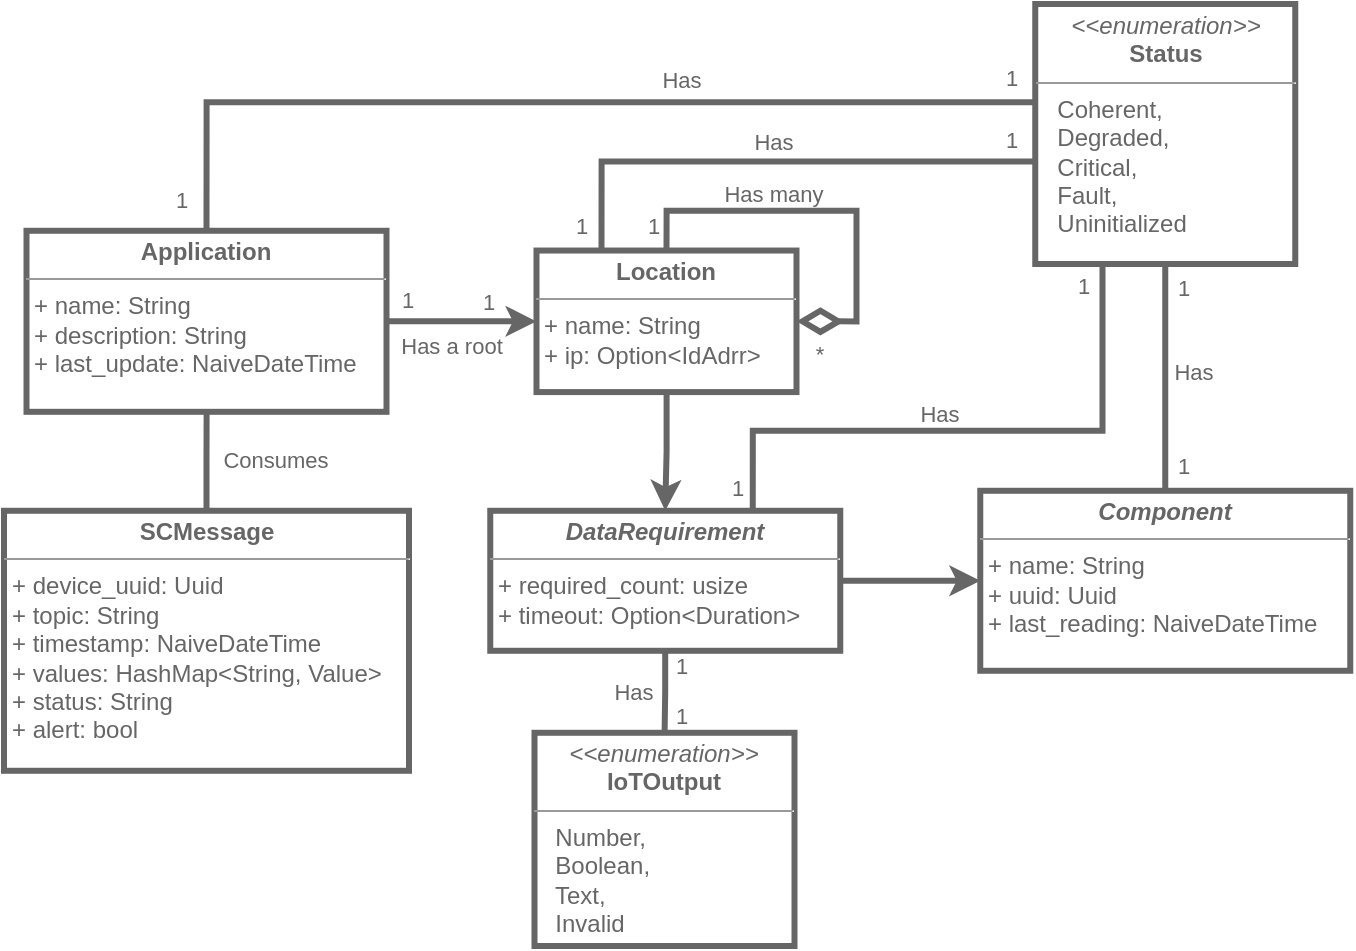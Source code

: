 <mxfile version="22.1.16" type="device">
  <diagram name="Page-1" id="UgkzKDdlbD2YLOSZ790F">
    <mxGraphModel dx="584" dy="907" grid="1" gridSize="10" guides="1" tooltips="1" connect="1" arrows="1" fold="1" page="1" pageScale="1" pageWidth="850" pageHeight="1100" math="0" shadow="0">
      <root>
        <mxCell id="0" />
        <mxCell id="1" parent="0" />
        <mxCell id="6oxuOz3wnvCVODKfcnTl-1" value="&lt;p style=&quot;margin:0px;margin-top:4px;text-align:center;&quot;&gt;&lt;font color=&quot;#666666&quot;&gt;&lt;b style=&quot;background-color: initial;&quot;&gt;&lt;i&gt;Component&lt;/i&gt;&lt;/b&gt;&lt;br&gt;&lt;/font&gt;&lt;/p&gt;&lt;hr size=&quot;1&quot;&gt;&lt;p style=&quot;margin:0px;margin-left:4px;&quot;&gt;&lt;span style=&quot;background-color: initial;&quot;&gt;&lt;font color=&quot;#666666&quot;&gt;+ name: String&lt;/font&gt;&lt;/span&gt;&lt;/p&gt;&lt;p style=&quot;margin:0px;margin-left:4px;&quot;&gt;&lt;span style=&quot;background-color: initial;&quot;&gt;&lt;font color=&quot;#666666&quot;&gt;+ uuid: Uuid&lt;/font&gt;&lt;/span&gt;&lt;/p&gt;&lt;p style=&quot;margin:0px;margin-left:4px;&quot;&gt;&lt;span style=&quot;background-color: initial;&quot;&gt;&lt;font color=&quot;#666666&quot;&gt;+ last_reading: NaiveDateTime&lt;/font&gt;&lt;/span&gt;&lt;/p&gt;" style="verticalAlign=top;align=left;overflow=fill;fontSize=12;fontFamily=Helvetica;html=1;whiteSpace=wrap;labelBackgroundColor=none;fillColor=#ffffff;strokeColor=#666666;fontColor=#333333;strokeWidth=3;" parent="1" vertex="1">
          <mxGeometry x="1423.13" y="263.39" width="185" height="90" as="geometry" />
        </mxCell>
        <mxCell id="ex1zAhzP3RsQWdwygTMw-9" style="edgeStyle=orthogonalEdgeStyle;shape=connector;rounded=1;orthogonalLoop=1;jettySize=auto;html=1;exitX=0.5;exitY=1;exitDx=0;exitDy=0;labelBackgroundColor=default;strokeColor=#666666;strokeWidth=3;align=center;verticalAlign=middle;fontFamily=Helvetica;fontSize=11;fontColor=default;endArrow=none;endFill=0;curved=0;" parent="1" source="k4MrNBwa_ON_j0a-5Z7k-2" target="6oxuOz3wnvCVODKfcnTl-1" edge="1">
          <mxGeometry relative="1" as="geometry" />
        </mxCell>
        <mxCell id="k4MrNBwa_ON_j0a-5Z7k-2" value="&lt;p style=&quot;margin:0px;margin-top:4px;text-align:center;&quot;&gt;&lt;font color=&quot;#666666&quot;&gt;&lt;i&gt;&amp;lt;&amp;lt;enumeration&amp;gt;&amp;gt;&lt;/i&gt;&lt;br&gt;&lt;b&gt;Status&lt;/b&gt;&lt;/font&gt;&lt;/p&gt;&lt;hr size=&quot;1&quot;&gt;&lt;p style=&quot;margin:0px;margin-left:4px;&quot;&gt;&lt;font color=&quot;#666666&quot;&gt;&amp;nbsp; Coherent,&lt;/font&gt;&lt;/p&gt;&lt;p style=&quot;margin:0px;margin-left:4px;&quot;&gt;&lt;font color=&quot;#666666&quot;&gt;&amp;nbsp; Degraded,&lt;/font&gt;&lt;/p&gt;&lt;p style=&quot;margin:0px;margin-left:4px;&quot;&gt;&lt;font color=&quot;#666666&quot;&gt;&amp;nbsp; Critical,&lt;/font&gt;&lt;/p&gt;&lt;p style=&quot;margin:0px;margin-left:4px;&quot;&gt;&lt;font color=&quot;#666666&quot;&gt;&amp;nbsp; Fault,&lt;/font&gt;&lt;/p&gt;&lt;p style=&quot;margin:0px;margin-left:4px;&quot;&gt;&lt;font color=&quot;#666666&quot;&gt;&amp;nbsp; Uninitialized&lt;/font&gt;&lt;/p&gt;" style="verticalAlign=top;align=left;overflow=fill;fontSize=12;fontFamily=Helvetica;html=1;whiteSpace=wrap;strokeColor=#666666;fontColor=#333333;fillColor=#ffffff;labelBackgroundColor=none;strokeWidth=3;" parent="1" vertex="1">
          <mxGeometry x="1450.63" y="20" width="130" height="130" as="geometry" />
        </mxCell>
        <mxCell id="ex1zAhzP3RsQWdwygTMw-6" style="edgeStyle=orthogonalEdgeStyle;shape=connector;rounded=0;orthogonalLoop=1;jettySize=auto;html=1;labelBackgroundColor=default;strokeColor=#666666;strokeWidth=3;align=center;verticalAlign=middle;fontFamily=Helvetica;fontSize=11;fontColor=default;endArrow=none;endFill=0;" parent="1" source="amVTd4cIFYr5nZaXsDXt-2" target="bPzTSkkldETOd2Aa_31L-2" edge="1">
          <mxGeometry relative="1" as="geometry" />
        </mxCell>
        <mxCell id="amVTd4cIFYr5nZaXsDXt-2" value="&lt;p style=&quot;margin:0px;margin-top:4px;text-align:center;&quot;&gt;&lt;font color=&quot;#666666&quot;&gt;&lt;b&gt;SCMessage&lt;/b&gt;&lt;/font&gt;&lt;/p&gt;&lt;hr size=&quot;1&quot;&gt;&lt;p style=&quot;margin:0px;margin-left:4px;&quot;&gt;&lt;font color=&quot;#666666&quot;&gt;+ device_uuid: Uuid&lt;/font&gt;&lt;/p&gt;&lt;p style=&quot;margin:0px;margin-left:4px;&quot;&gt;&lt;font color=&quot;#666666&quot;&gt;+ topic: String&lt;/font&gt;&lt;/p&gt;&lt;p style=&quot;margin:0px;margin-left:4px;&quot;&gt;&lt;font color=&quot;#666666&quot;&gt;+ timestamp: NaiveDateTime&lt;/font&gt;&lt;/p&gt;&lt;p style=&quot;margin:0px;margin-left:4px;&quot;&gt;&lt;font color=&quot;#666666&quot;&gt;+ values: HashMap&amp;lt;String, Value&amp;gt;&lt;/font&gt;&lt;/p&gt;&lt;p style=&quot;margin:0px;margin-left:4px;&quot;&gt;&lt;font color=&quot;#666666&quot;&gt;+ status: String&lt;/font&gt;&lt;/p&gt;&lt;p style=&quot;margin:0px;margin-left:4px;&quot;&gt;&lt;font color=&quot;#666666&quot;&gt;+ alert: bool&lt;/font&gt;&lt;/p&gt;" style="verticalAlign=top;align=left;overflow=fill;fontSize=12;fontFamily=Helvetica;html=1;whiteSpace=wrap;strokeColor=#666666;fontColor=#333333;fillColor=#ffffff;labelBackgroundColor=none;strokeWidth=3;" parent="1" vertex="1">
          <mxGeometry x="935" y="273.39" width="202.5" height="130" as="geometry" />
        </mxCell>
        <mxCell id="ex1zAhzP3RsQWdwygTMw-3" value="" style="edgeStyle=orthogonalEdgeStyle;shape=connector;rounded=0;orthogonalLoop=1;jettySize=auto;html=1;labelBackgroundColor=default;strokeColor=#666666;strokeWidth=3;align=center;verticalAlign=middle;fontFamily=Helvetica;fontSize=11;fontColor=default;endArrow=classic;endFill=1;" parent="1" source="bPzTSkkldETOd2Aa_31L-1" target="6oxuOz3wnvCVODKfcnTl-1" edge="1">
          <mxGeometry relative="1" as="geometry" />
        </mxCell>
        <mxCell id="ex1zAhzP3RsQWdwygTMw-5" style="edgeStyle=orthogonalEdgeStyle;shape=connector;rounded=0;orthogonalLoop=1;jettySize=auto;html=1;labelBackgroundColor=default;strokeColor=#666666;strokeWidth=3;align=center;verticalAlign=middle;fontFamily=Helvetica;fontSize=11;fontColor=default;endArrow=none;endFill=0;" parent="1" source="bPzTSkkldETOd2Aa_31L-1" target="bPzTSkkldETOd2Aa_31L-6" edge="1">
          <mxGeometry relative="1" as="geometry" />
        </mxCell>
        <mxCell id="ex1zAhzP3RsQWdwygTMw-10" style="edgeStyle=orthogonalEdgeStyle;shape=connector;rounded=0;orthogonalLoop=1;jettySize=auto;html=1;exitX=0.75;exitY=0;exitDx=0;exitDy=0;labelBackgroundColor=default;strokeColor=#666666;strokeWidth=3;align=center;verticalAlign=middle;fontFamily=Helvetica;fontSize=11;fontColor=default;endArrow=none;endFill=0;curved=0;" parent="1" source="bPzTSkkldETOd2Aa_31L-1" target="k4MrNBwa_ON_j0a-5Z7k-2" edge="1">
          <mxGeometry relative="1" as="geometry">
            <Array as="points">
              <mxPoint x="1309.25" y="233.39" />
              <mxPoint x="1484.25" y="233.39" />
            </Array>
          </mxGeometry>
        </mxCell>
        <mxCell id="bPzTSkkldETOd2Aa_31L-1" value="&lt;p style=&quot;margin:0px;margin-top:4px;text-align:center;&quot;&gt;&lt;b&gt;&lt;i&gt;&lt;font color=&quot;#666666&quot;&gt;DataRequirement&lt;/font&gt;&lt;/i&gt;&lt;/b&gt;&lt;/p&gt;&lt;hr size=&quot;1&quot;&gt;&lt;p style=&quot;margin:0px;margin-left:4px;&quot;&gt;&lt;font color=&quot;#666666&quot;&gt;+ required_count: usize&lt;/font&gt;&lt;/p&gt;&lt;p style=&quot;margin:0px;margin-left:4px;&quot;&gt;&lt;font color=&quot;#666666&quot;&gt;&lt;span style=&quot;background-color: initial;&quot;&gt;+ timeout: Option&amp;lt;Duration&amp;gt;&amp;nbsp;&lt;/span&gt;&lt;/font&gt;&lt;/p&gt;&lt;p style=&quot;margin:0px;margin-left:4px;&quot;&gt;&lt;br&gt;&lt;/p&gt;" style="verticalAlign=top;align=left;overflow=fill;fontSize=12;fontFamily=Helvetica;html=1;whiteSpace=wrap;labelBackgroundColor=none;fillColor=#ffffff;fontColor=#333333;strokeColor=#666666;strokeWidth=3;" parent="1" vertex="1">
          <mxGeometry x="1178.13" y="273.39" width="175" height="70" as="geometry" />
        </mxCell>
        <mxCell id="bPzTSkkldETOd2Aa_31L-8" style="edgeStyle=orthogonalEdgeStyle;rounded=0;orthogonalLoop=1;jettySize=auto;html=1;strokeWidth=3;endArrow=classic;endFill=1;strokeColor=#666666;" parent="1" source="bPzTSkkldETOd2Aa_31L-2" target="bPzTSkkldETOd2Aa_31L-5" edge="1">
          <mxGeometry relative="1" as="geometry" />
        </mxCell>
        <mxCell id="ex1zAhzP3RsQWdwygTMw-8" style="edgeStyle=orthogonalEdgeStyle;shape=connector;rounded=0;orthogonalLoop=1;jettySize=auto;html=1;exitX=0.5;exitY=0;exitDx=0;exitDy=0;entryX=0;entryY=0.378;entryDx=0;entryDy=0;labelBackgroundColor=default;strokeColor=#666666;strokeWidth=3;align=center;verticalAlign=middle;fontFamily=Helvetica;fontSize=11;fontColor=default;endArrow=none;endFill=0;curved=0;entryPerimeter=0;startArrow=none;startFill=0;" parent="1" source="bPzTSkkldETOd2Aa_31L-2" target="k4MrNBwa_ON_j0a-5Z7k-2" edge="1">
          <mxGeometry relative="1" as="geometry" />
        </mxCell>
        <mxCell id="bPzTSkkldETOd2Aa_31L-2" value="&lt;p style=&quot;margin:0px;margin-top:4px;text-align:center;&quot;&gt;&lt;b&gt;&lt;font color=&quot;#666666&quot;&gt;Application&lt;/font&gt;&lt;/b&gt;&lt;/p&gt;&lt;hr size=&quot;1&quot;&gt;&lt;p style=&quot;margin:0px;margin-left:4px;&quot;&gt;&lt;font color=&quot;#666666&quot;&gt;+ name: String&lt;/font&gt;&lt;/p&gt;&lt;p style=&quot;margin:0px;margin-left:4px;&quot;&gt;&lt;font color=&quot;#666666&quot;&gt;&lt;span style=&quot;background-color: initial;&quot;&gt;+&amp;nbsp;description: String&lt;/span&gt;&lt;br&gt;&lt;/font&gt;&lt;/p&gt;&lt;p style=&quot;margin:0px;margin-left:4px;&quot;&gt;&lt;span style=&quot;background-color: initial;&quot;&gt;&lt;font color=&quot;#666666&quot;&gt;+ last_update: NaiveDateTime&lt;/font&gt;&lt;/span&gt;&lt;/p&gt;&lt;p style=&quot;margin:0px;margin-left:4px;&quot;&gt;&lt;br&gt;&lt;/p&gt;" style="verticalAlign=top;align=left;overflow=fill;fontSize=12;fontFamily=Helvetica;html=1;whiteSpace=wrap;labelBackgroundColor=none;fillColor=#ffffff;strokeColor=#666666;fontColor=#333333;strokeWidth=3;" parent="1" vertex="1">
          <mxGeometry x="946.25" y="133.39" width="180" height="90.52" as="geometry" />
        </mxCell>
        <mxCell id="ex1zAhzP3RsQWdwygTMw-4" value="" style="edgeStyle=orthogonalEdgeStyle;shape=connector;rounded=0;orthogonalLoop=1;jettySize=auto;html=1;labelBackgroundColor=default;strokeColor=#666666;strokeWidth=3;align=center;verticalAlign=middle;fontFamily=Helvetica;fontSize=11;fontColor=default;endArrow=classic;endFill=1;" parent="1" source="bPzTSkkldETOd2Aa_31L-5" target="bPzTSkkldETOd2Aa_31L-1" edge="1">
          <mxGeometry relative="1" as="geometry" />
        </mxCell>
        <mxCell id="bPzTSkkldETOd2Aa_31L-5" value="&lt;p style=&quot;margin:0px;margin-top:4px;text-align:center;&quot;&gt;&lt;b&gt;&lt;font color=&quot;#666666&quot;&gt;Location&lt;/font&gt;&lt;/b&gt;&lt;/p&gt;&lt;hr size=&quot;1&quot;&gt;&lt;p style=&quot;margin:0px;margin-left:4px;&quot;&gt;&lt;span style=&quot;color: rgb(102, 102, 102); background-color: initial;&quot;&gt;+ name: String&lt;/span&gt;&lt;br&gt;&lt;/p&gt;&lt;p style=&quot;margin:0px;margin-left:4px;&quot;&gt;&lt;span style=&quot;color: rgb(102, 102, 102); background-color: initial;&quot;&gt;+ ip: Option&amp;lt;IdAdrr&amp;gt;&lt;/span&gt;&lt;/p&gt;&lt;p style=&quot;margin:0px;margin-left:4px;&quot;&gt;&lt;br&gt;&lt;/p&gt;" style="verticalAlign=top;align=left;overflow=fill;fontSize=12;fontFamily=Helvetica;html=1;whiteSpace=wrap;labelBackgroundColor=none;fillColor=#ffffff;strokeColor=#666666;fontColor=#333333;strokeWidth=3;" parent="1" vertex="1">
          <mxGeometry x="1201.25" y="143.27" width="130" height="70.77" as="geometry" />
        </mxCell>
        <mxCell id="bPzTSkkldETOd2Aa_31L-6" value="&lt;p style=&quot;margin:0px;margin-top:4px;text-align:center;&quot;&gt;&lt;font color=&quot;#666666&quot;&gt;&lt;i&gt;&amp;lt;&amp;lt;enumeration&amp;gt;&amp;gt;&lt;/i&gt;&lt;br&gt;&lt;b&gt;IoTOutput&lt;/b&gt;&lt;/font&gt;&lt;/p&gt;&lt;hr size=&quot;1&quot;&gt;&lt;p style=&quot;margin:0px;margin-left:4px;&quot;&gt;&lt;font color=&quot;#666666&quot;&gt;&amp;nbsp; Number,&lt;/font&gt;&lt;/p&gt;&lt;p style=&quot;margin:0px;margin-left:4px;&quot;&gt;&lt;font color=&quot;#666666&quot;&gt;&amp;nbsp; Boolean,&lt;/font&gt;&lt;/p&gt;&lt;p style=&quot;margin:0px;margin-left:4px;&quot;&gt;&lt;font color=&quot;#666666&quot;&gt;&amp;nbsp; Text,&lt;/font&gt;&lt;/p&gt;&lt;p style=&quot;margin:0px;margin-left:4px;&quot;&gt;&lt;font color=&quot;#666666&quot;&gt;&amp;nbsp; Invalid&lt;/font&gt;&lt;/p&gt;" style="verticalAlign=top;align=left;overflow=fill;fontSize=12;fontFamily=Helvetica;html=1;whiteSpace=wrap;strokeColor=#666666;fontColor=#333333;fillColor=#ffffff;labelBackgroundColor=none;strokeWidth=3;" parent="1" vertex="1">
          <mxGeometry x="1200.25" y="384.39" width="130" height="106.61" as="geometry" />
        </mxCell>
        <mxCell id="bPzTSkkldETOd2Aa_31L-9" style="edgeStyle=orthogonalEdgeStyle;shape=connector;rounded=0;orthogonalLoop=1;jettySize=auto;html=1;exitX=0.5;exitY=0;exitDx=0;exitDy=0;entryX=1;entryY=0.5;entryDx=0;entryDy=0;labelBackgroundColor=default;strokeColor=#666666;strokeWidth=3;align=center;verticalAlign=middle;fontFamily=Helvetica;fontSize=11;fontColor=default;endArrow=diamondThin;endFill=0;curved=0;endSize=15;startSize=10;" parent="1" source="bPzTSkkldETOd2Aa_31L-5" target="bPzTSkkldETOd2Aa_31L-5" edge="1">
          <mxGeometry relative="1" as="geometry">
            <Array as="points">
              <mxPoint x="1266.25" y="123.39" />
              <mxPoint x="1361.25" y="123.39" />
              <mxPoint x="1361.25" y="178.39" />
            </Array>
          </mxGeometry>
        </mxCell>
        <mxCell id="ultGdkTZjcFe20rOqxWl-4" style="edgeStyle=orthogonalEdgeStyle;shape=connector;curved=0;rounded=0;orthogonalLoop=1;jettySize=auto;html=1;exitX=0.25;exitY=0;exitDx=0;exitDy=0;entryX=0.007;entryY=0.606;entryDx=0;entryDy=0;entryPerimeter=0;labelBackgroundColor=default;strokeColor=#666666;strokeWidth=3;align=center;verticalAlign=middle;fontFamily=Helvetica;fontSize=11;fontColor=default;endArrow=none;endFill=0;" parent="1" source="bPzTSkkldETOd2Aa_31L-5" target="k4MrNBwa_ON_j0a-5Z7k-2" edge="1">
          <mxGeometry relative="1" as="geometry" />
        </mxCell>
        <mxCell id="ultGdkTZjcFe20rOqxWl-5" value="&lt;font color=&quot;#666666&quot;&gt;Consumes&lt;/font&gt;" style="text;html=1;strokeColor=none;fillColor=none;align=center;verticalAlign=middle;whiteSpace=wrap;rounded=0;fontSize=11;fontFamily=Helvetica;fontColor=default;" parent="1" vertex="1">
          <mxGeometry x="1041.13" y="233.39" width="60" height="30" as="geometry" />
        </mxCell>
        <mxCell id="ultGdkTZjcFe20rOqxWl-10" value="&lt;font color=&quot;#666666&quot;&gt;Has many&lt;/font&gt;" style="text;html=1;strokeColor=none;fillColor=none;align=center;verticalAlign=middle;whiteSpace=wrap;rounded=0;fontSize=11;fontFamily=Helvetica;fontColor=default;" parent="1" vertex="1">
          <mxGeometry x="1290" y="100.39" width="60" height="30" as="geometry" />
        </mxCell>
        <mxCell id="ultGdkTZjcFe20rOqxWl-12" value="&lt;font color=&quot;#666666&quot;&gt;1&lt;/font&gt;" style="text;html=1;strokeColor=none;fillColor=none;align=center;verticalAlign=middle;whiteSpace=wrap;rounded=0;fontSize=11;fontFamily=Helvetica;fontColor=default;" parent="1" vertex="1">
          <mxGeometry x="994.0" y="103.39" width="60" height="30" as="geometry" />
        </mxCell>
        <mxCell id="ultGdkTZjcFe20rOqxWl-13" value="&lt;font color=&quot;#666666&quot;&gt;1&lt;/font&gt;" style="text;html=1;strokeColor=none;fillColor=none;align=center;verticalAlign=middle;whiteSpace=wrap;rounded=0;fontSize=11;fontFamily=Helvetica;fontColor=default;" parent="1" vertex="1">
          <mxGeometry x="1409" y="42" width="60" height="30" as="geometry" />
        </mxCell>
        <mxCell id="ultGdkTZjcFe20rOqxWl-15" value="&lt;font color=&quot;#666666&quot;&gt;1&lt;/font&gt;" style="text;html=1;strokeColor=none;fillColor=none;align=center;verticalAlign=middle;whiteSpace=wrap;rounded=0;fontSize=11;fontFamily=Helvetica;fontColor=default;" parent="1" vertex="1">
          <mxGeometry x="1409" y="73.39" width="60" height="30" as="geometry" />
        </mxCell>
        <mxCell id="ultGdkTZjcFe20rOqxWl-16" value="&lt;font color=&quot;#666666&quot;&gt;1&lt;/font&gt;" style="text;html=1;strokeColor=none;fillColor=none;align=center;verticalAlign=middle;whiteSpace=wrap;rounded=0;fontSize=11;fontFamily=Helvetica;fontColor=default;" parent="1" vertex="1">
          <mxGeometry x="1230" y="116.27" width="60" height="30" as="geometry" />
        </mxCell>
        <mxCell id="ultGdkTZjcFe20rOqxWl-18" value="&lt;font color=&quot;#666666&quot;&gt;*&lt;br&gt;&lt;/font&gt;" style="text;html=1;strokeColor=none;fillColor=none;align=center;verticalAlign=middle;whiteSpace=wrap;rounded=0;fontSize=11;fontFamily=Helvetica;fontColor=default;" parent="1" vertex="1">
          <mxGeometry x="1313" y="180" width="60" height="30" as="geometry" />
        </mxCell>
        <mxCell id="ultGdkTZjcFe20rOqxWl-19" value="&lt;font color=&quot;#666666&quot;&gt;1&lt;/font&gt;" style="text;html=1;strokeColor=none;fillColor=none;align=center;verticalAlign=middle;whiteSpace=wrap;rounded=0;fontSize=11;fontFamily=Helvetica;fontColor=default;" parent="1" vertex="1">
          <mxGeometry x="1445" y="146.27" width="60" height="30" as="geometry" />
        </mxCell>
        <mxCell id="ultGdkTZjcFe20rOqxWl-20" value="&lt;font color=&quot;#666666&quot;&gt;1&lt;/font&gt;" style="text;html=1;strokeColor=none;fillColor=none;align=center;verticalAlign=middle;whiteSpace=wrap;rounded=0;fontSize=11;fontFamily=Helvetica;fontColor=default;" parent="1" vertex="1">
          <mxGeometry x="1272.25" y="247.39" width="60" height="30" as="geometry" />
        </mxCell>
        <mxCell id="ultGdkTZjcFe20rOqxWl-21" value="&lt;font color=&quot;#666666&quot;&gt;1&lt;/font&gt;" style="text;html=1;strokeColor=none;fillColor=none;align=center;verticalAlign=middle;whiteSpace=wrap;rounded=0;fontSize=11;fontFamily=Helvetica;fontColor=default;" parent="1" vertex="1">
          <mxGeometry x="1194" y="116.27" width="60" height="30" as="geometry" />
        </mxCell>
        <mxCell id="ultGdkTZjcFe20rOqxWl-22" value="&lt;font color=&quot;#666666&quot;&gt;1&lt;/font&gt;" style="text;html=1;strokeColor=none;fillColor=none;align=center;verticalAlign=middle;whiteSpace=wrap;rounded=0;fontSize=11;fontFamily=Helvetica;fontColor=default;" parent="1" vertex="1">
          <mxGeometry x="1107" y="153.27" width="60" height="30" as="geometry" />
        </mxCell>
        <mxCell id="ultGdkTZjcFe20rOqxWl-24" value="&lt;font color=&quot;#666666&quot;&gt;1&lt;/font&gt;" style="text;html=1;strokeColor=none;fillColor=none;align=center;verticalAlign=middle;whiteSpace=wrap;rounded=0;fontSize=11;fontFamily=Helvetica;fontColor=default;" parent="1" vertex="1">
          <mxGeometry x="1145" y="154.27" width="65" height="30" as="geometry" />
        </mxCell>
        <mxCell id="ultGdkTZjcFe20rOqxWl-25" value="&lt;font color=&quot;#666666&quot;&gt;Has a root&lt;/font&gt;" style="text;html=1;strokeColor=none;fillColor=none;align=center;verticalAlign=middle;whiteSpace=wrap;rounded=0;fontSize=11;fontFamily=Helvetica;fontColor=default;" parent="1" vertex="1">
          <mxGeometry x="1129.25" y="176.27" width="60" height="30" as="geometry" />
        </mxCell>
        <mxCell id="ultGdkTZjcFe20rOqxWl-27" value="&lt;font color=&quot;#666666&quot;&gt;1&lt;/font&gt;" style="text;html=1;strokeColor=none;fillColor=none;align=center;verticalAlign=middle;whiteSpace=wrap;rounded=0;fontSize=11;fontFamily=Helvetica;fontColor=default;" parent="1" vertex="1">
          <mxGeometry x="1495" y="147.0" width="60" height="30" as="geometry" />
        </mxCell>
        <mxCell id="ultGdkTZjcFe20rOqxWl-28" value="&lt;font color=&quot;#666666&quot;&gt;1&lt;/font&gt;" style="text;html=1;strokeColor=none;fillColor=none;align=center;verticalAlign=middle;whiteSpace=wrap;rounded=0;fontSize=11;fontFamily=Helvetica;fontColor=default;" parent="1" vertex="1">
          <mxGeometry x="1495" y="236.39" width="60" height="30" as="geometry" />
        </mxCell>
        <mxCell id="ultGdkTZjcFe20rOqxWl-29" value="&lt;font color=&quot;#666666&quot;&gt;1&lt;/font&gt;" style="text;html=1;strokeColor=none;fillColor=none;align=center;verticalAlign=middle;whiteSpace=wrap;rounded=0;fontSize=11;fontFamily=Helvetica;fontColor=default;" parent="1" vertex="1">
          <mxGeometry x="1244" y="361" width="60" height="30" as="geometry" />
        </mxCell>
        <mxCell id="ultGdkTZjcFe20rOqxWl-30" value="&lt;font color=&quot;#666666&quot;&gt;1&lt;/font&gt;" style="text;html=1;strokeColor=none;fillColor=none;align=center;verticalAlign=middle;whiteSpace=wrap;rounded=0;fontSize=11;fontFamily=Helvetica;fontColor=default;" parent="1" vertex="1">
          <mxGeometry x="1244" y="336" width="60" height="30" as="geometry" />
        </mxCell>
        <mxCell id="ultGdkTZjcFe20rOqxWl-32" value="&lt;font color=&quot;#666666&quot;&gt;Has&lt;/font&gt;" style="text;html=1;strokeColor=none;fillColor=none;align=center;verticalAlign=middle;whiteSpace=wrap;rounded=0;fontSize=11;fontFamily=Helvetica;fontColor=default;" parent="1" vertex="1">
          <mxGeometry x="1244" y="43.39" width="60" height="30" as="geometry" />
        </mxCell>
        <mxCell id="ultGdkTZjcFe20rOqxWl-33" value="&lt;font color=&quot;#666666&quot;&gt;Has&lt;/font&gt;" style="text;html=1;strokeColor=none;fillColor=none;align=center;verticalAlign=middle;whiteSpace=wrap;rounded=0;fontSize=11;fontFamily=Helvetica;fontColor=default;" parent="1" vertex="1">
          <mxGeometry x="1500" y="189.27" width="60" height="30" as="geometry" />
        </mxCell>
        <mxCell id="ultGdkTZjcFe20rOqxWl-34" value="&lt;font color=&quot;#666666&quot;&gt;Has&lt;/font&gt;" style="text;html=1;strokeColor=none;fillColor=none;align=center;verticalAlign=middle;whiteSpace=wrap;rounded=0;fontSize=11;fontFamily=Helvetica;fontColor=default;" parent="1" vertex="1">
          <mxGeometry x="1220" y="349.39" width="60" height="30" as="geometry" />
        </mxCell>
        <mxCell id="ultGdkTZjcFe20rOqxWl-35" value="&lt;font color=&quot;#666666&quot;&gt;Has&lt;/font&gt;" style="text;html=1;strokeColor=none;fillColor=none;align=center;verticalAlign=middle;whiteSpace=wrap;rounded=0;fontSize=11;fontFamily=Helvetica;fontColor=default;" parent="1" vertex="1">
          <mxGeometry x="1290" y="74" width="60" height="30" as="geometry" />
        </mxCell>
        <mxCell id="ultGdkTZjcFe20rOqxWl-36" value="&lt;font color=&quot;#666666&quot;&gt;Has&lt;/font&gt;" style="text;html=1;strokeColor=none;fillColor=none;align=center;verticalAlign=middle;whiteSpace=wrap;rounded=0;fontSize=11;fontFamily=Helvetica;fontColor=default;" parent="1" vertex="1">
          <mxGeometry x="1373" y="210" width="60" height="30" as="geometry" />
        </mxCell>
      </root>
    </mxGraphModel>
  </diagram>
</mxfile>
